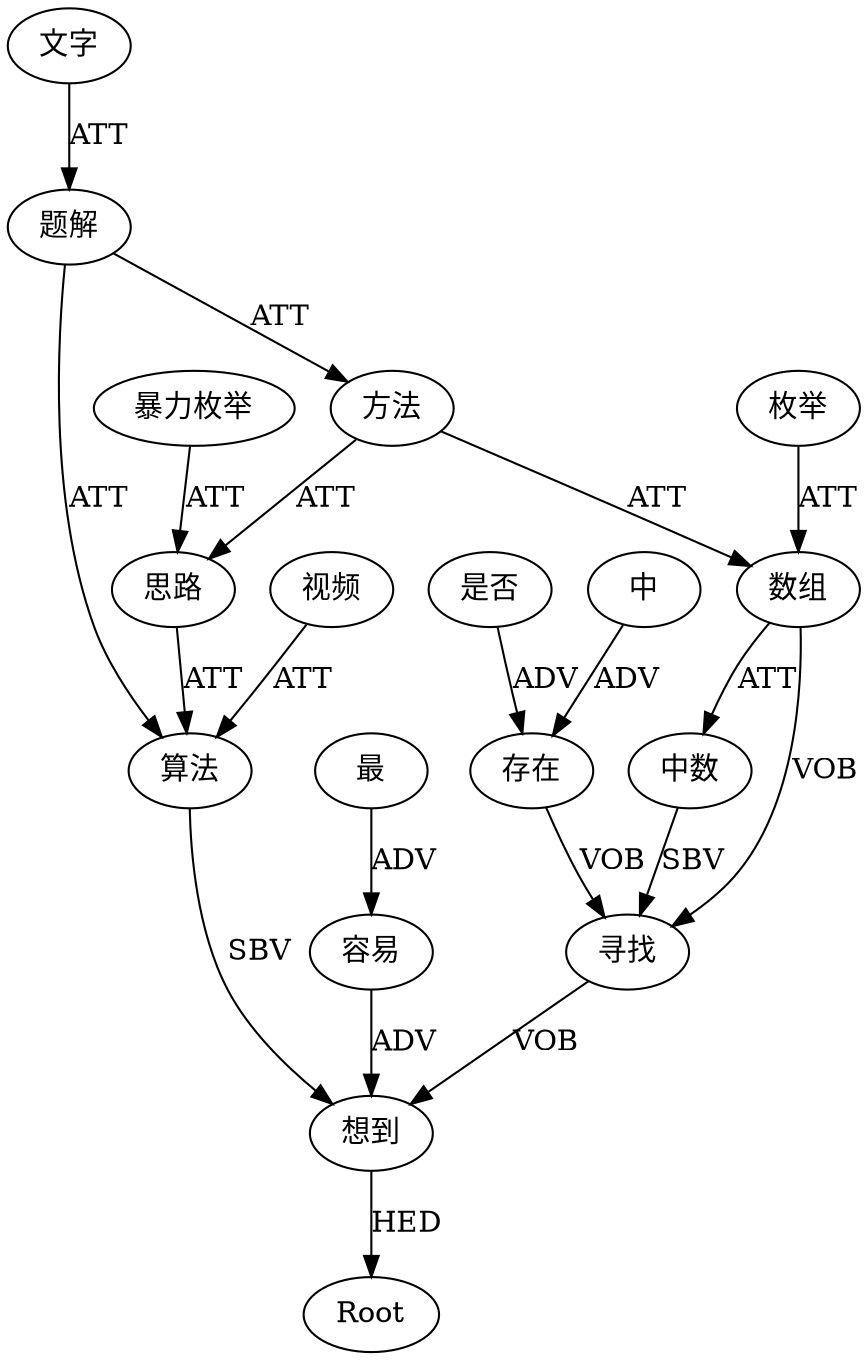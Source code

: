 digraph "测试图片" {
	Root
	"视频" [fontname=FangSong]
	"题解" [fontname=FangSong]
	"文字" [fontname=FangSong]
	"题解" [fontname=FangSong]
	"方法" [fontname=FangSong]
	"暴力枚举" [fontname=FangSong]
	"思路" [fontname=FangSong]
	"算法" [fontname=FangSong]
	"最" [fontname=FangSong]
	"容易" [fontname=FangSong]
	"想到" [fontname=FangSong]
	"方法" [fontname=FangSong]
	"枚举" [fontname=FangSong]
	"数组" [fontname=FangSong]
	"中数" [fontname=FangSong]
	"寻找" [fontname=FangSong]
	"数组" [fontname=FangSong]
	"中" [fontname=FangSong]
	"是否" [fontname=FangSong]
	"存在" [fontname=FangSong]
	"视频" -> "算法" [label=ATT]
	"题解" -> "算法" [label=ATT]
	"文字" -> "题解" [label=ATT]
	"题解" -> "方法" [label=ATT]
	"方法" -> "思路" [label=ATT]
	"暴力枚举" -> "思路" [label=ATT]
	"思路" -> "算法" [label=ATT]
	"算法" -> "想到" [label=SBV]
	"最" -> "容易" [label=ADV]
	"容易" -> "想到" [label=ADV]
	"想到" -> Root [label=HED]
	"方法" -> "数组" [label=ATT]
	"枚举" -> "数组" [label=ATT]
	"数组" -> "中数" [label=ATT]
	"中数" -> "寻找" [label=SBV]
	"寻找" -> "想到" [label=VOB]
	"数组" -> "寻找" [label=VOB]
	"中" -> "存在" [label=ADV]
	"是否" -> "存在" [label=ADV]
	"存在" -> "寻找" [label=VOB]
}
